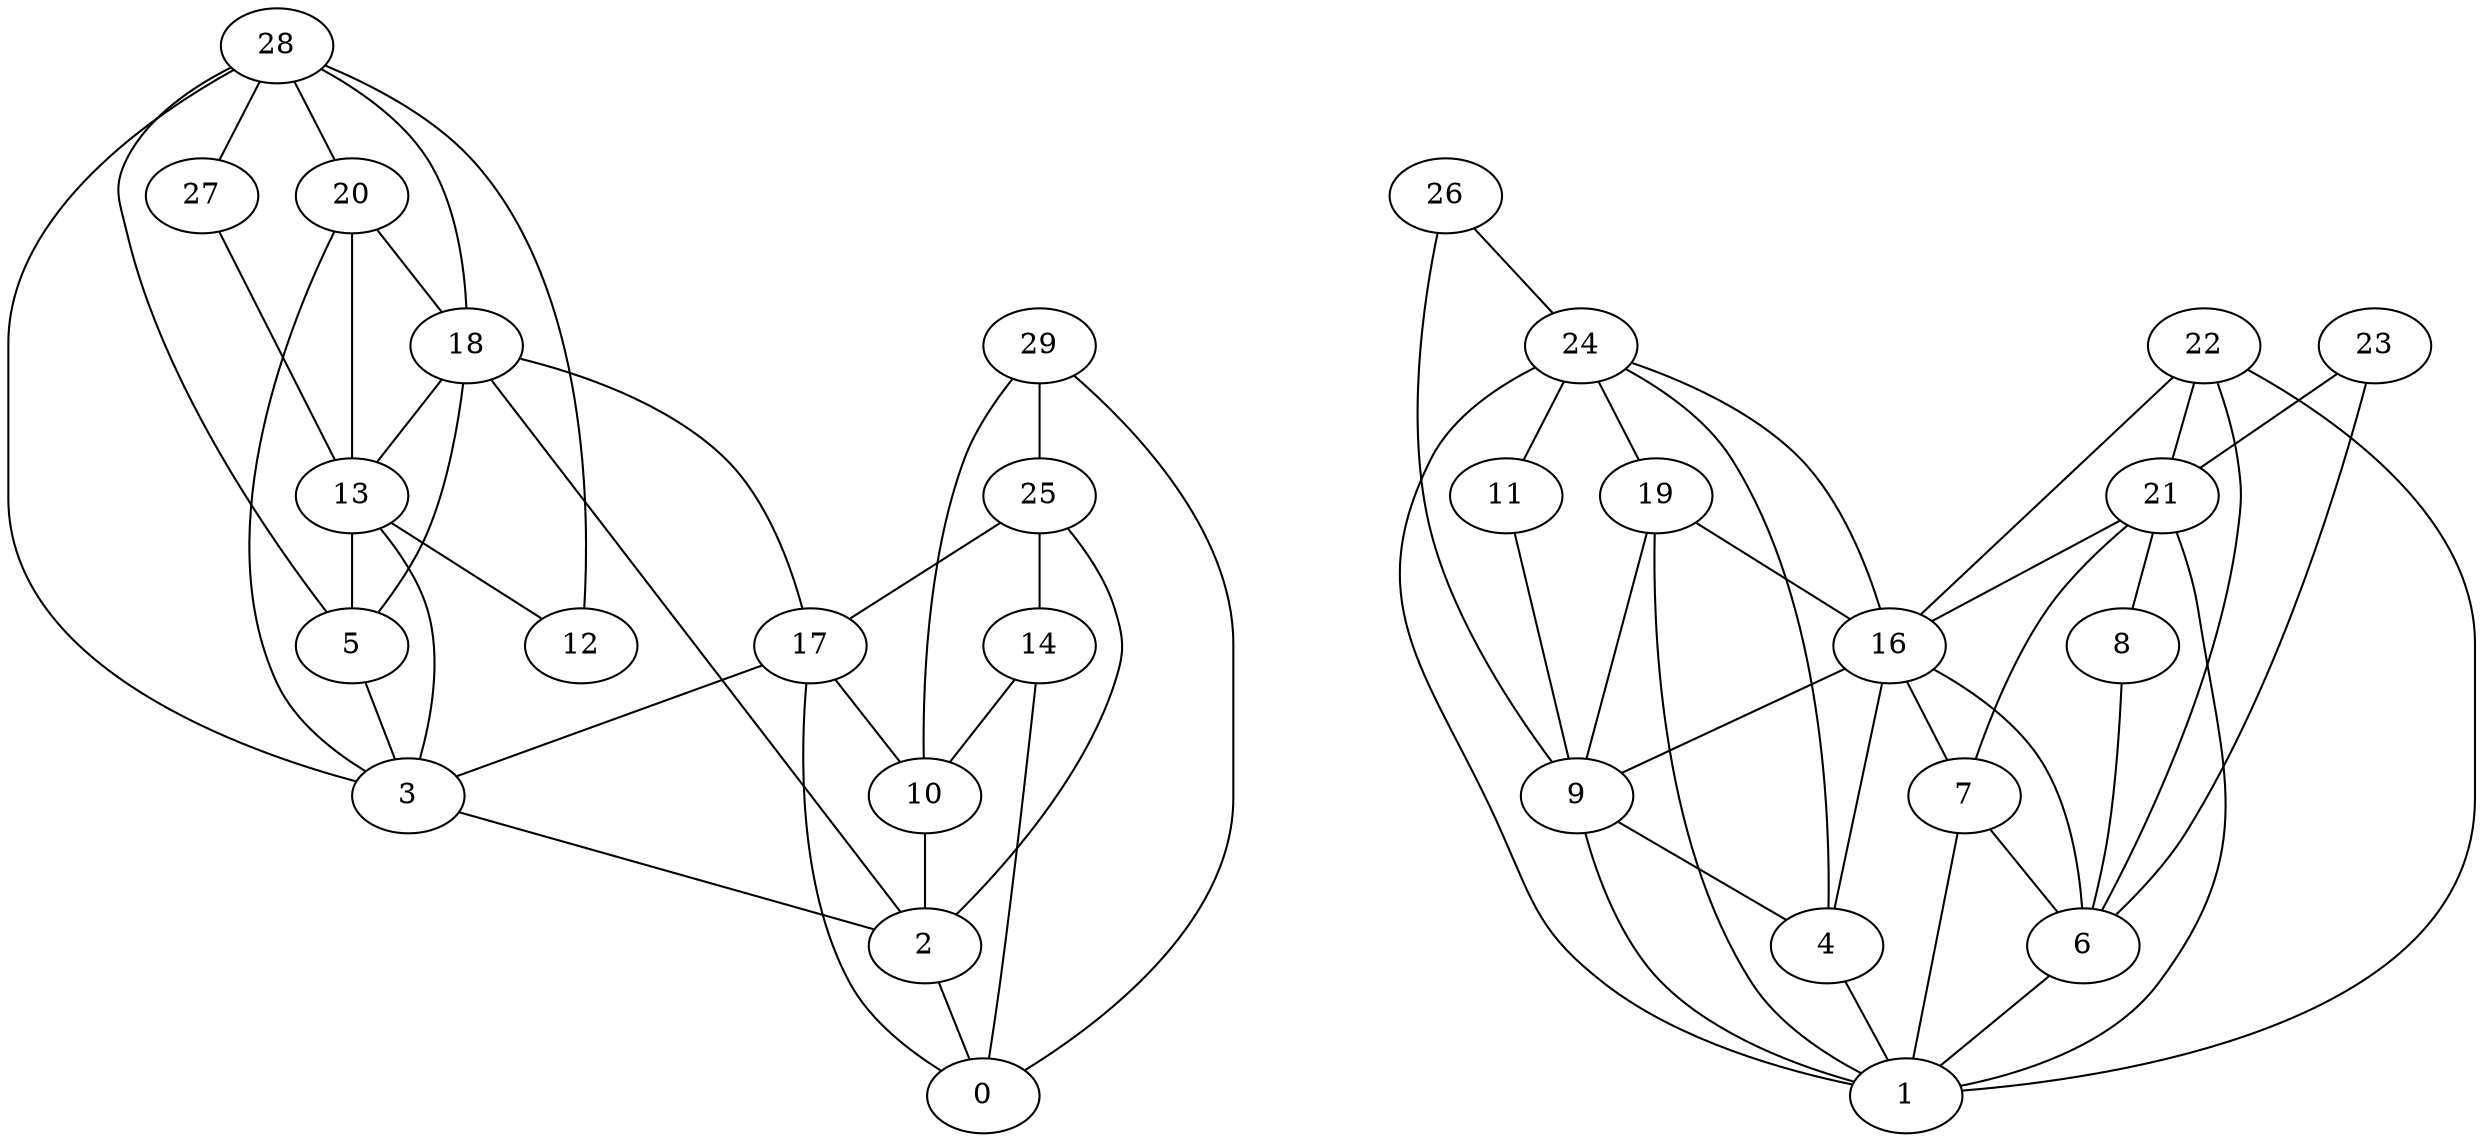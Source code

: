 digraph "sensornet-topology" {
label = "";
rankdir="BT";"0"->"2" [arrowhead = "both"] 
"0"->"14" [arrowhead = "both"] 
"0"->"17" [arrowhead = "both"] 
"0"->"29" [arrowhead = "both"] 
"1"->"4" [arrowhead = "both"] 
"1"->"6" [arrowhead = "both"] 
"1"->"7" [arrowhead = "both"] 
"1"->"9" [arrowhead = "both"] 
"1"->"19" [arrowhead = "both"] 
"1"->"21" [arrowhead = "both"] 
"1"->"22" [arrowhead = "both"] 
"1"->"24" [arrowhead = "both"] 
"2"->"3" [arrowhead = "both"] 
"2"->"10" [arrowhead = "both"] 
"2"->"18" [arrowhead = "both"] 
"2"->"25" [arrowhead = "both"] 
"3"->"5" [arrowhead = "both"] 
"3"->"13" [arrowhead = "both"] 
"3"->"17" [arrowhead = "both"] 
"3"->"20" [arrowhead = "both"] 
"3"->"28" [arrowhead = "both"] 
"4"->"9" [arrowhead = "both"] 
"4"->"16" [arrowhead = "both"] 
"4"->"24" [arrowhead = "both"] 
"5"->"13" [arrowhead = "both"] 
"5"->"18" [arrowhead = "both"] 
"5"->"28" [arrowhead = "both"] 
"6"->"7" [arrowhead = "both"] 
"6"->"8" [arrowhead = "both"] 
"6"->"16" [arrowhead = "both"] 
"6"->"22" [arrowhead = "both"] 
"6"->"23" [arrowhead = "both"] 
"7"->"16" [arrowhead = "both"] 
"7"->"21" [arrowhead = "both"] 
"8"->"21" [arrowhead = "both"] 
"9"->"11" [arrowhead = "both"] 
"9"->"16" [arrowhead = "both"] 
"9"->"19" [arrowhead = "both"] 
"9"->"26" [arrowhead = "both"] 
"10"->"14" [arrowhead = "both"] 
"10"->"17" [arrowhead = "both"] 
"10"->"29" [arrowhead = "both"] 
"11"->"24" [arrowhead = "both"] 
"12"->"13" [arrowhead = "both"] 
"12"->"28" [arrowhead = "both"] 
"13"->"18" [arrowhead = "both"] 
"13"->"20" [arrowhead = "both"] 
"13"->"27" [arrowhead = "both"] 
"14"->"25" [arrowhead = "both"] 
"16"->"19" [arrowhead = "both"] 
"16"->"21" [arrowhead = "both"] 
"16"->"22" [arrowhead = "both"] 
"16"->"24" [arrowhead = "both"] 
"17"->"18" [arrowhead = "both"] 
"17"->"25" [arrowhead = "both"] 
"18"->"20" [arrowhead = "both"] 
"18"->"28" [arrowhead = "both"] 
"19"->"24" [arrowhead = "both"] 
"20"->"28" [arrowhead = "both"] 
"21"->"22" [arrowhead = "both"] 
"21"->"23" [arrowhead = "both"] 
"24"->"26" [arrowhead = "both"] 
"25"->"29" [arrowhead = "both"] 
"27"->"28" [arrowhead = "both"] 
}